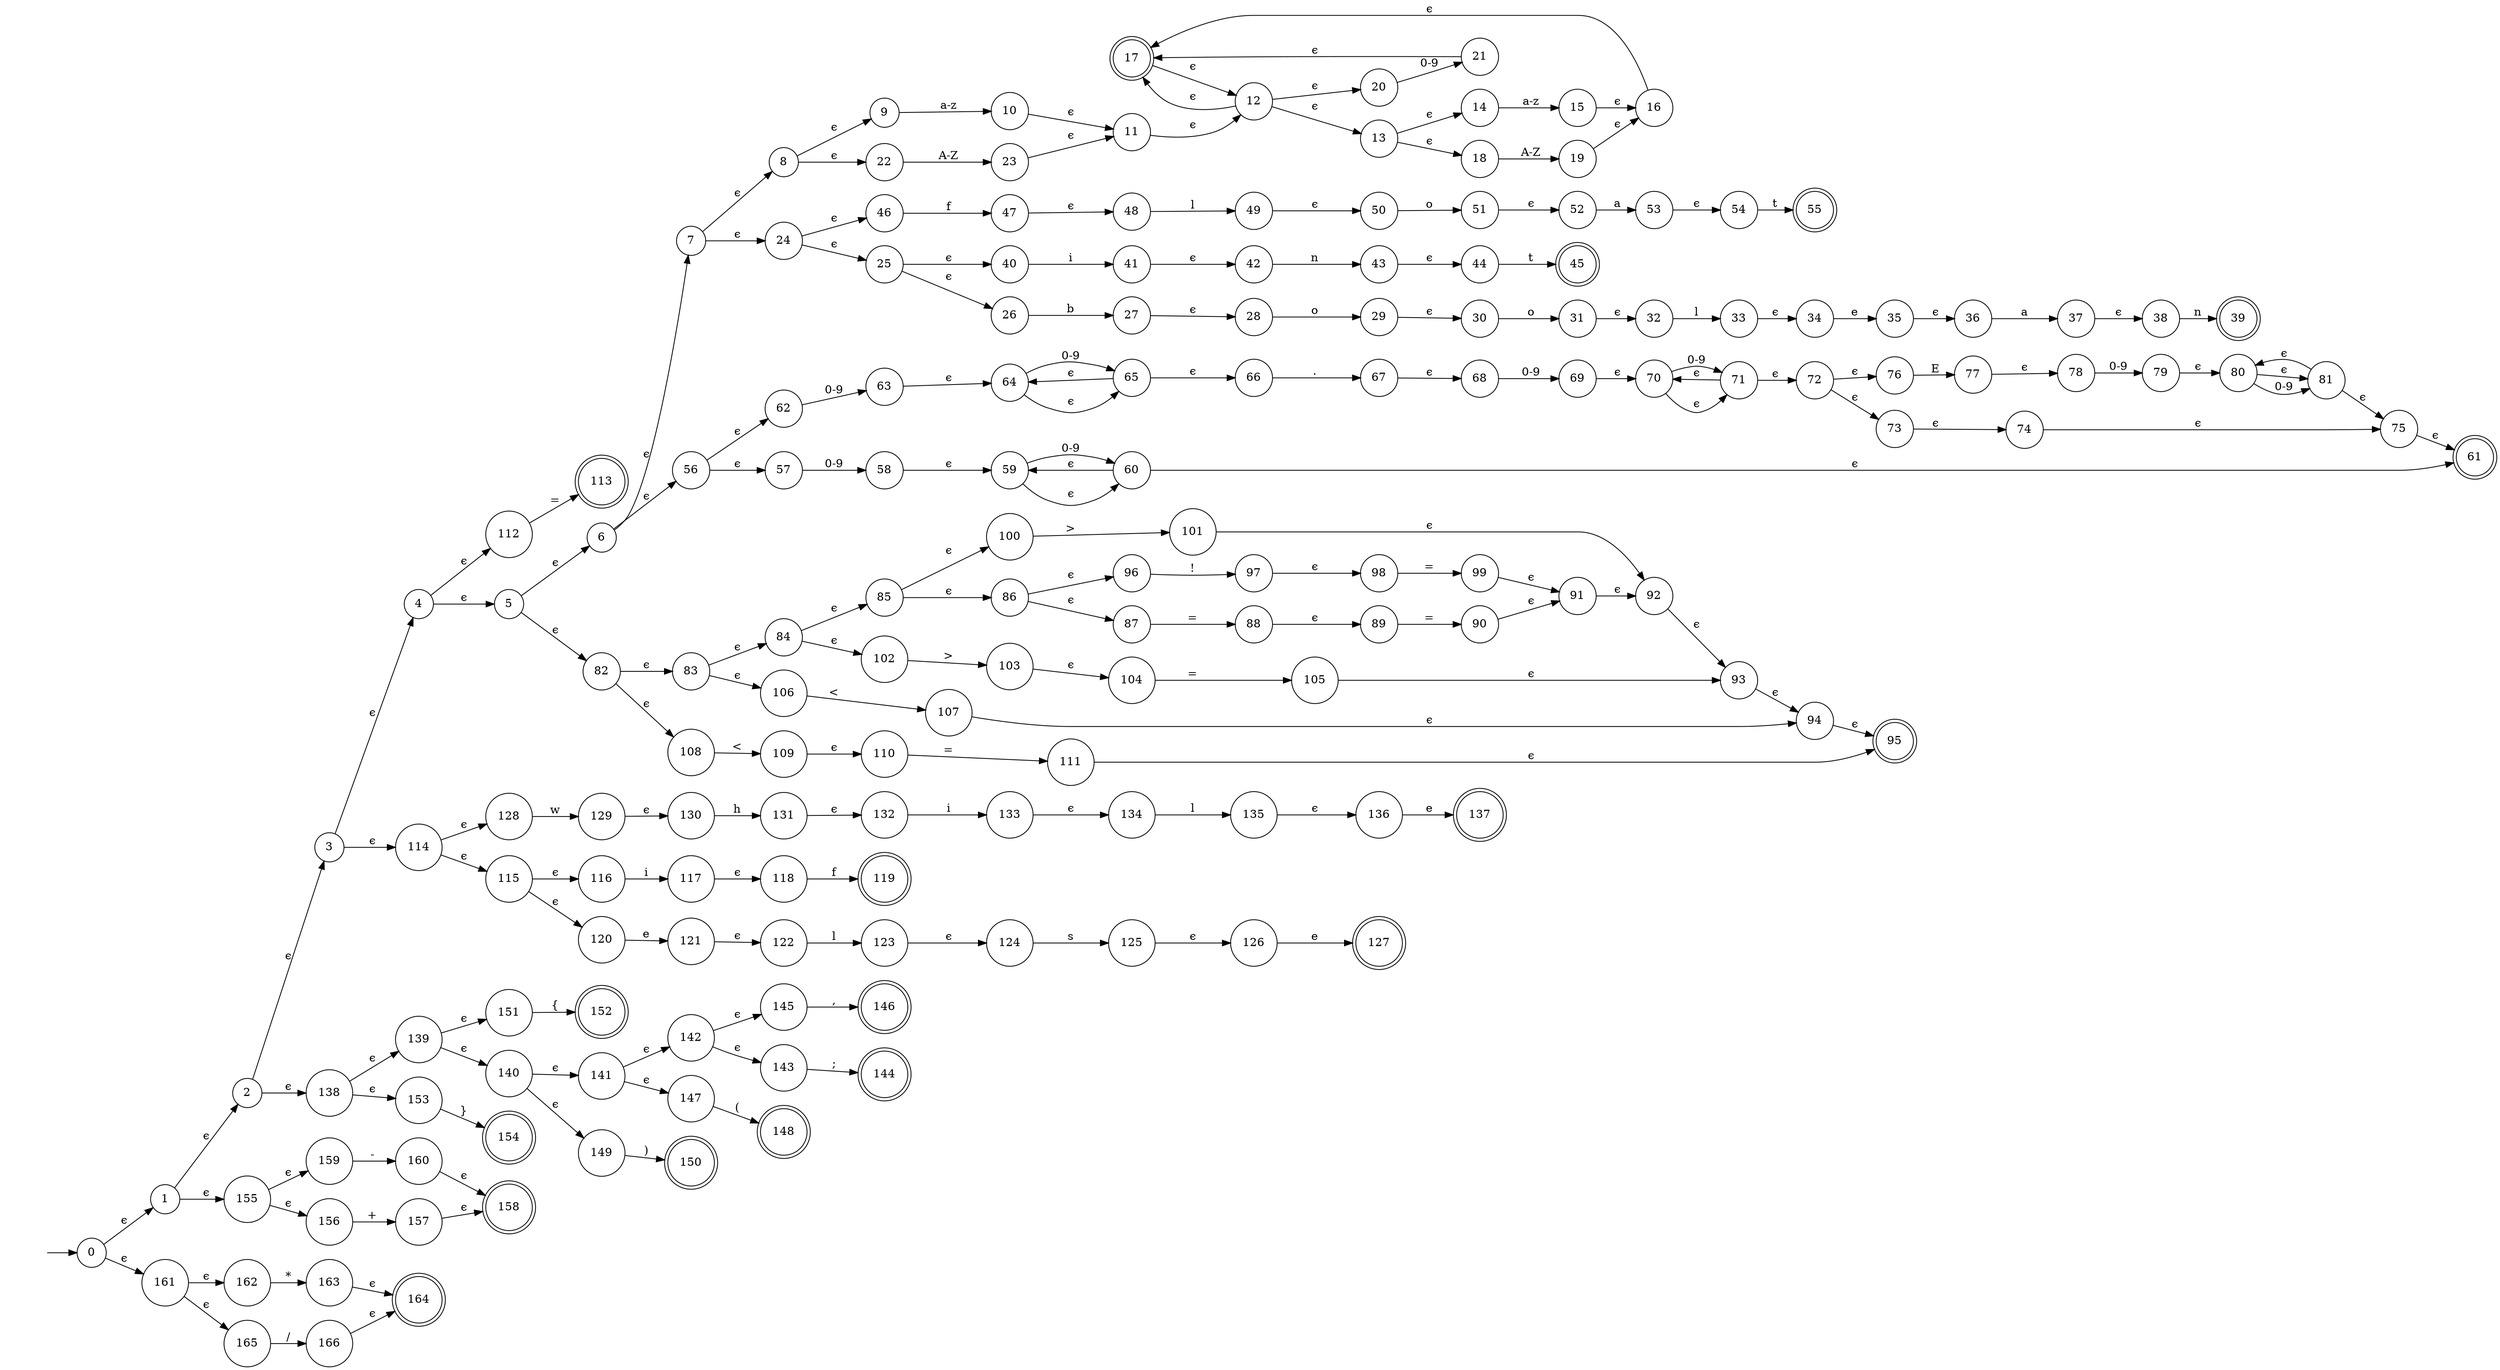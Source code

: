 digraph finite_state_machine {
	rankdir=LR;
	size="500,300"
	node [shape = doublecircle]; 17 39 45 55 61 95 113 119 127 137 144 146 148 150 152 154 158 164 ;
	node [shape = none] "";
	node [shape = circle];
"" -> 0
0 -> 1 [ label = "ϵ" ];
1 -> 2 [ label = "ϵ" ];
2 -> 3 [ label = "ϵ" ];
3 -> 4 [ label = "ϵ" ];
4 -> 5 [ label = "ϵ" ];
5 -> 6 [ label = "ϵ" ];
6 -> 7 [ label = "ϵ" ];
7 -> 8 [ label = "ϵ" ];
8 -> 9 [ label = "ϵ" ];
9 -> 10 [ label = "a-z" ];
10 -> 11 [ label = "ϵ" ];
11 -> 12 [ label = "ϵ" ];
12 -> 13 [ label = "ϵ" ];
13 -> 14 [ label = "ϵ" ];
14 -> 15 [ label = "a-z" ];
15 -> 16 [ label = "ϵ" ];
16 -> 17 [ label = "ϵ" ];
17 -> 12 [ label = "ϵ" ];
13 -> 18 [ label = "ϵ" ];
18 -> 19 [ label = "A-Z" ];
19 -> 16 [ label = "ϵ" ];
12 -> 20 [ label = "ϵ" ];
20 -> 21 [ label = "0-9" ];
21 -> 17 [ label = "ϵ" ];
12 -> 17 [ label = "ϵ" ];
8 -> 22 [ label = "ϵ" ];
22 -> 23 [ label = "A-Z" ];
23 -> 11 [ label = "ϵ" ];
7 -> 24 [ label = "ϵ" ];
24 -> 25 [ label = "ϵ" ];
25 -> 26 [ label = "ϵ" ];
26 -> 27 [ label = "b" ];
27 -> 28 [ label = "ϵ" ];
28 -> 29 [ label = "o" ];
29 -> 30 [ label = "ϵ" ];
30 -> 31 [ label = "o" ];
31 -> 32 [ label = "ϵ" ];
32 -> 33 [ label = "l" ];
33 -> 34 [ label = "ϵ" ];
34 -> 35 [ label = "e" ];
35 -> 36 [ label = "ϵ" ];
36 -> 37 [ label = "a" ];
37 -> 38 [ label = "ϵ" ];
38 -> 39 [ label = "n" ];
25 -> 40 [ label = "ϵ" ];
40 -> 41 [ label = "i" ];
41 -> 42 [ label = "ϵ" ];
42 -> 43 [ label = "n" ];
43 -> 44 [ label = "ϵ" ];
44 -> 45 [ label = "t" ];
24 -> 46 [ label = "ϵ" ];
46 -> 47 [ label = "f" ];
47 -> 48 [ label = "ϵ" ];
48 -> 49 [ label = "l" ];
49 -> 50 [ label = "ϵ" ];
50 -> 51 [ label = "o" ];
51 -> 52 [ label = "ϵ" ];
52 -> 53 [ label = "a" ];
53 -> 54 [ label = "ϵ" ];
54 -> 55 [ label = "t" ];
6 -> 56 [ label = "ϵ" ];
56 -> 57 [ label = "ϵ" ];
57 -> 58 [ label = "0-9" ];
58 -> 59 [ label = "ϵ" ];
59 -> 60 [ label = "ϵ" ];
60 -> 59 [ label = "ϵ" ];
60 -> 61 [ label = "ϵ" ];
59 -> 60 [ label = "0-9" ];
56 -> 62 [ label = "ϵ" ];
62 -> 63 [ label = "0-9" ];
63 -> 64 [ label = "ϵ" ];
64 -> 65 [ label = "ϵ" ];
65 -> 64 [ label = "ϵ" ];
65 -> 66 [ label = "ϵ" ];
66 -> 67 [ label = "." ];
67 -> 68 [ label = "ϵ" ];
68 -> 69 [ label = "0-9" ];
69 -> 70 [ label = "ϵ" ];
70 -> 71 [ label = "ϵ" ];
71 -> 70 [ label = "ϵ" ];
71 -> 72 [ label = "ϵ" ];
72 -> 73 [ label = "ϵ" ];
73 -> 74 [ label = "ϵ" ];
74 -> 75 [ label = "ϵ" ];
75 -> 61 [ label = "ϵ" ];
72 -> 76 [ label = "ϵ" ];
76 -> 77 [ label = "E" ];
77 -> 78 [ label = "ϵ" ];
78 -> 79 [ label = "0-9" ];
79 -> 80 [ label = "ϵ" ];
80 -> 81 [ label = "ϵ" ];
81 -> 80 [ label = "ϵ" ];
81 -> 75 [ label = "ϵ" ];
80 -> 81 [ label = "0-9" ];
70 -> 71 [ label = "0-9" ];
64 -> 65 [ label = "0-9" ];
5 -> 82 [ label = "ϵ" ];
82 -> 83 [ label = "ϵ" ];
83 -> 84 [ label = "ϵ" ];
84 -> 85 [ label = "ϵ" ];
85 -> 86 [ label = "ϵ" ];
86 -> 87 [ label = "ϵ" ];
87 -> 88 [ label = "=" ];
88 -> 89 [ label = "ϵ" ];
89 -> 90 [ label = "=" ];
90 -> 91 [ label = "ϵ" ];
91 -> 92 [ label = "ϵ" ];
92 -> 93 [ label = "ϵ" ];
93 -> 94 [ label = "ϵ" ];
94 -> 95 [ label = "ϵ" ];
86 -> 96 [ label = "ϵ" ];
96 -> 97 [ label = "!" ];
97 -> 98 [ label = "ϵ" ];
98 -> 99 [ label = "=" ];
99 -> 91 [ label = "ϵ" ];
85 -> 100 [ label = "ϵ" ];
100 -> 101 [ label = ">" ];
101 -> 92 [ label = "ϵ" ];
84 -> 102 [ label = "ϵ" ];
102 -> 103 [ label = ">" ];
103 -> 104 [ label = "ϵ" ];
104 -> 105 [ label = "=" ];
105 -> 93 [ label = "ϵ" ];
83 -> 106 [ label = "ϵ" ];
106 -> 107 [ label = "<" ];
107 -> 94 [ label = "ϵ" ];
82 -> 108 [ label = "ϵ" ];
108 -> 109 [ label = "<" ];
109 -> 110 [ label = "ϵ" ];
110 -> 111 [ label = "=" ];
111 -> 95 [ label = "ϵ" ];
4 -> 112 [ label = "ϵ" ];
112 -> 113 [ label = "=" ];
3 -> 114 [ label = "ϵ" ];
114 -> 115 [ label = "ϵ" ];
115 -> 116 [ label = "ϵ" ];
116 -> 117 [ label = "i" ];
117 -> 118 [ label = "ϵ" ];
118 -> 119 [ label = "f" ];
115 -> 120 [ label = "ϵ" ];
120 -> 121 [ label = "e" ];
121 -> 122 [ label = "ϵ" ];
122 -> 123 [ label = "l" ];
123 -> 124 [ label = "ϵ" ];
124 -> 125 [ label = "s" ];
125 -> 126 [ label = "ϵ" ];
126 -> 127 [ label = "e" ];
114 -> 128 [ label = "ϵ" ];
128 -> 129 [ label = "w" ];
129 -> 130 [ label = "ϵ" ];
130 -> 131 [ label = "h" ];
131 -> 132 [ label = "ϵ" ];
132 -> 133 [ label = "i" ];
133 -> 134 [ label = "ϵ" ];
134 -> 135 [ label = "l" ];
135 -> 136 [ label = "ϵ" ];
136 -> 137 [ label = "e" ];
2 -> 138 [ label = "ϵ" ];
138 -> 139 [ label = "ϵ" ];
139 -> 140 [ label = "ϵ" ];
140 -> 141 [ label = "ϵ" ];
141 -> 142 [ label = "ϵ" ];
142 -> 143 [ label = "ϵ" ];
143 -> 144 [ label = ";" ];
142 -> 145 [ label = "ϵ" ];
145 -> 146 [ label = "," ];
141 -> 147 [ label = "ϵ" ];
147 -> 148 [ label = "(" ];
140 -> 149 [ label = "ϵ" ];
149 -> 150 [ label = ")" ];
139 -> 151 [ label = "ϵ" ];
151 -> 152 [ label = "{" ];
138 -> 153 [ label = "ϵ" ];
153 -> 154 [ label = "}" ];
1 -> 155 [ label = "ϵ" ];
155 -> 156 [ label = "ϵ" ];
156 -> 157 [ label = "+" ];
157 -> 158 [ label = "ϵ" ];
155 -> 159 [ label = "ϵ" ];
159 -> 160 [ label = "-" ];
160 -> 158 [ label = "ϵ" ];
0 -> 161 [ label = "ϵ" ];
161 -> 162 [ label = "ϵ" ];
162 -> 163 [ label = "*" ];
163 -> 164 [ label = "ϵ" ];
161 -> 165 [ label = "ϵ" ];
165 -> 166 [ label = "/" ];
166 -> 164 [ label = "ϵ" ];
}
